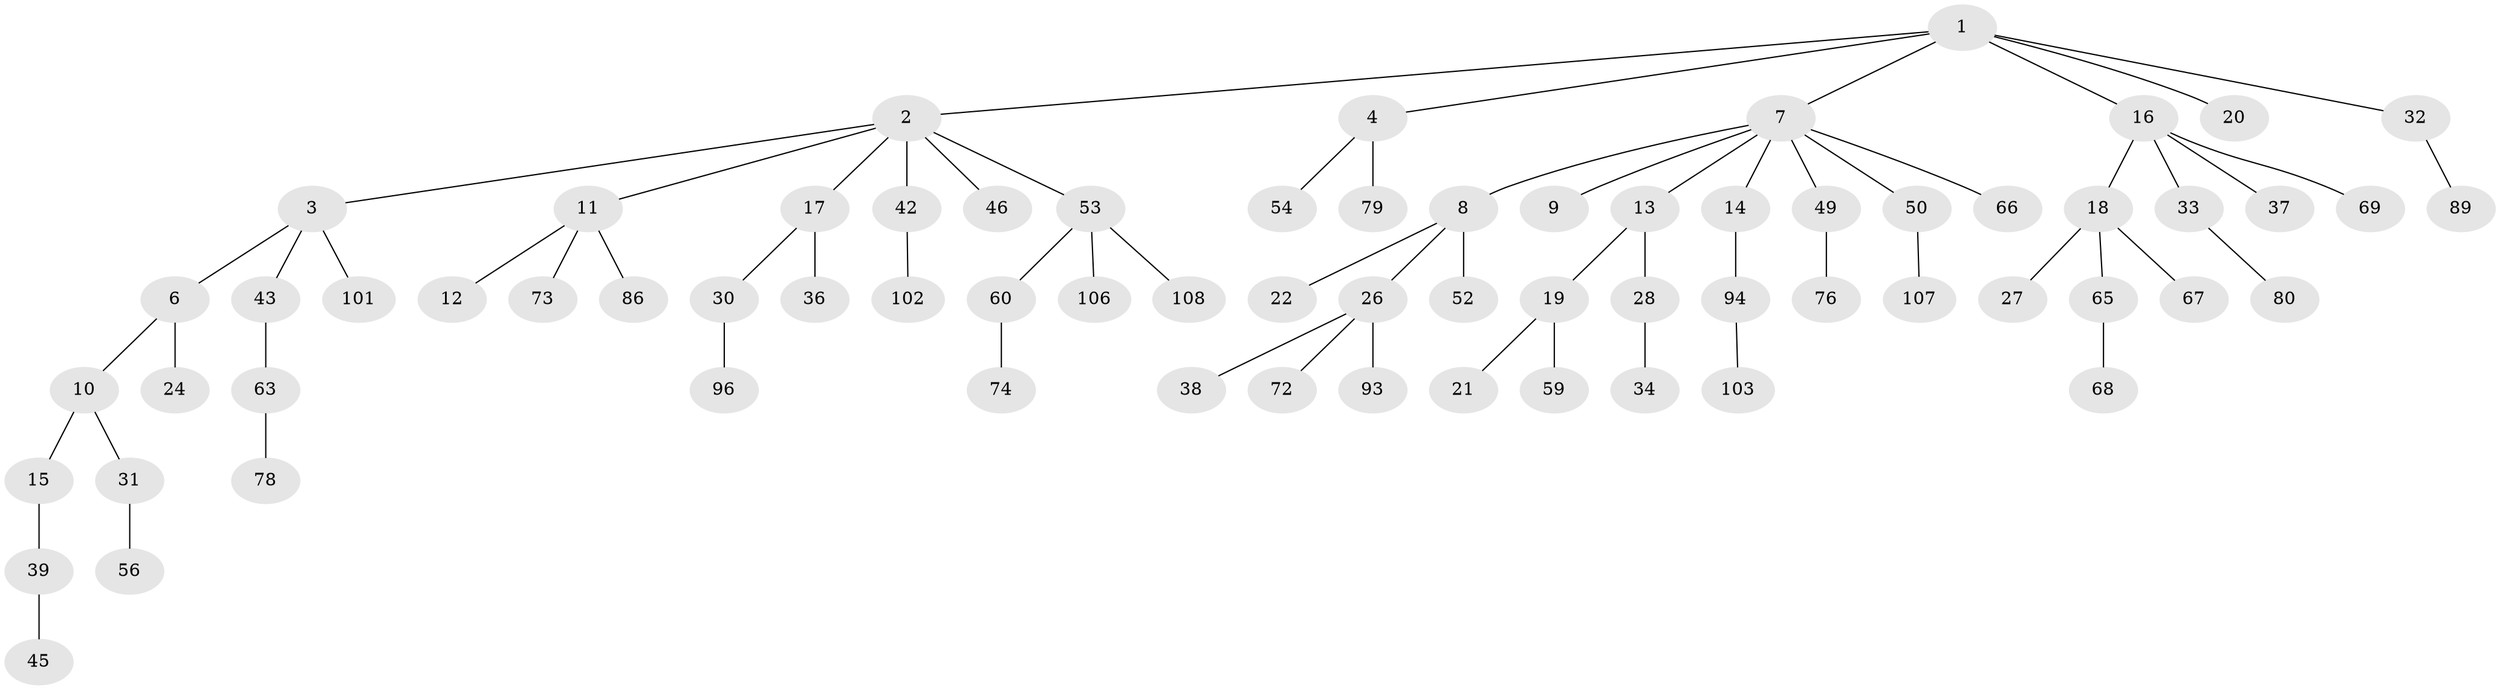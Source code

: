 // Generated by graph-tools (version 1.1) at 2025/52/02/27/25 19:52:09]
// undirected, 70 vertices, 69 edges
graph export_dot {
graph [start="1"]
  node [color=gray90,style=filled];
  1 [super="+84"];
  2 [super="+5"];
  3 [super="+81"];
  4 [super="+25"];
  6 [super="+82"];
  7 [super="+23"];
  8 [super="+85"];
  9;
  10 [super="+44"];
  11 [super="+55"];
  12;
  13;
  14 [super="+62"];
  15;
  16 [super="+35"];
  17;
  18 [super="+40"];
  19 [super="+83"];
  20;
  21 [super="+41"];
  22 [super="+29"];
  24 [super="+100"];
  26 [super="+51"];
  27 [super="+64"];
  28 [super="+61"];
  30 [super="+71"];
  31 [super="+47"];
  32 [super="+99"];
  33 [super="+70"];
  34 [super="+58"];
  36 [super="+77"];
  37 [super="+88"];
  38;
  39 [super="+87"];
  42 [super="+75"];
  43;
  45 [super="+57"];
  46 [super="+48"];
  49 [super="+91"];
  50 [super="+105"];
  52;
  53 [super="+97"];
  54;
  56;
  59;
  60;
  63 [super="+90"];
  65 [super="+92"];
  66;
  67;
  68;
  69;
  72;
  73;
  74;
  76 [super="+95"];
  78;
  79;
  80;
  86 [super="+98"];
  89;
  93;
  94 [super="+104"];
  96;
  101;
  102;
  103;
  106;
  107;
  108;
  1 -- 2;
  1 -- 4;
  1 -- 7;
  1 -- 16;
  1 -- 20;
  1 -- 32;
  2 -- 3;
  2 -- 11;
  2 -- 46;
  2 -- 53;
  2 -- 17;
  2 -- 42;
  3 -- 6;
  3 -- 43;
  3 -- 101;
  4 -- 54;
  4 -- 79;
  6 -- 10;
  6 -- 24;
  7 -- 8;
  7 -- 9;
  7 -- 13;
  7 -- 14;
  7 -- 49;
  7 -- 50;
  7 -- 66;
  8 -- 22;
  8 -- 26;
  8 -- 52;
  10 -- 15;
  10 -- 31;
  11 -- 12;
  11 -- 73;
  11 -- 86;
  13 -- 19;
  13 -- 28;
  14 -- 94;
  15 -- 39;
  16 -- 18;
  16 -- 33;
  16 -- 37;
  16 -- 69;
  17 -- 30;
  17 -- 36;
  18 -- 27;
  18 -- 65;
  18 -- 67;
  19 -- 21;
  19 -- 59;
  26 -- 38;
  26 -- 93;
  26 -- 72;
  28 -- 34;
  30 -- 96;
  31 -- 56;
  32 -- 89;
  33 -- 80;
  39 -- 45;
  42 -- 102;
  43 -- 63;
  49 -- 76;
  50 -- 107;
  53 -- 60;
  53 -- 106;
  53 -- 108;
  60 -- 74;
  63 -- 78;
  65 -- 68;
  94 -- 103;
}
